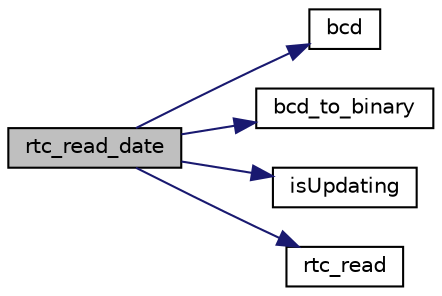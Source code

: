 digraph "rtc_read_date"
{
 // LATEX_PDF_SIZE
  edge [fontname="Helvetica",fontsize="10",labelfontname="Helvetica",labelfontsize="10"];
  node [fontname="Helvetica",fontsize="10",shape=record];
  rankdir="LR";
  Node1 [label="rtc_read_date",height=0.2,width=0.4,color="black", fillcolor="grey75", style="filled", fontcolor="black",tooltip="Subscribes interrupts to the RTC."];
  Node1 -> Node2 [color="midnightblue",fontsize="10",style="solid",fontname="Helvetica"];
  Node2 [label="bcd",height=0.2,width=0.4,color="black", fillcolor="white", style="filled",URL="$rtc_8c.html#abbc06d30fa1fc5a86e081a8adff67312",tooltip="Checks if it is in bcd."];
  Node1 -> Node3 [color="midnightblue",fontsize="10",style="solid",fontname="Helvetica"];
  Node3 [label="bcd_to_binary",height=0.2,width=0.4,color="black", fillcolor="white", style="filled",URL="$rtc_8c.html#a372efb1351dcf0468894632441b12e9a",tooltip="Converts num to binary if and only if it is in bcd."];
  Node1 -> Node4 [color="midnightblue",fontsize="10",style="solid",fontname="Helvetica"];
  Node4 [label="isUpdating",height=0.2,width=0.4,color="black", fillcolor="white", style="filled",URL="$rtc_8c.html#a2612ab4da31e866317aedbbc8cdadbc4",tooltip="Checks if rtc is updating."];
  Node1 -> Node5 [color="midnightblue",fontsize="10",style="solid",fontname="Helvetica"];
  Node5 [label="rtc_read",height=0.2,width=0.4,color="black", fillcolor="white", style="filled",URL="$rtc_8c.html#a8e562473fe7c6e414b655b0edee66138",tooltip="Reads from RTC_DATA_REG what is in port."];
}
